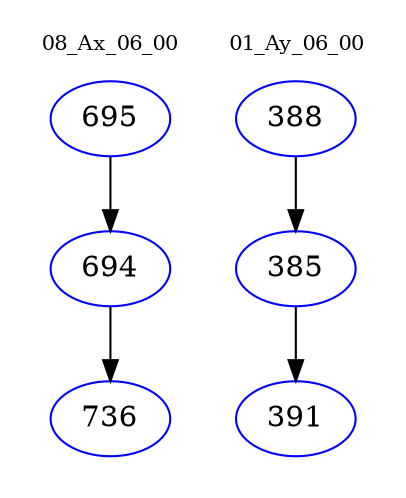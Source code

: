 digraph{
subgraph cluster_0 {
color = white
label = "08_Ax_06_00";
fontsize=10;
T0_695 [label="695", color="blue"]
T0_695 -> T0_694 [color="black"]
T0_694 [label="694", color="blue"]
T0_694 -> T0_736 [color="black"]
T0_736 [label="736", color="blue"]
}
subgraph cluster_1 {
color = white
label = "01_Ay_06_00";
fontsize=10;
T1_388 [label="388", color="blue"]
T1_388 -> T1_385 [color="black"]
T1_385 [label="385", color="blue"]
T1_385 -> T1_391 [color="black"]
T1_391 [label="391", color="blue"]
}
}
